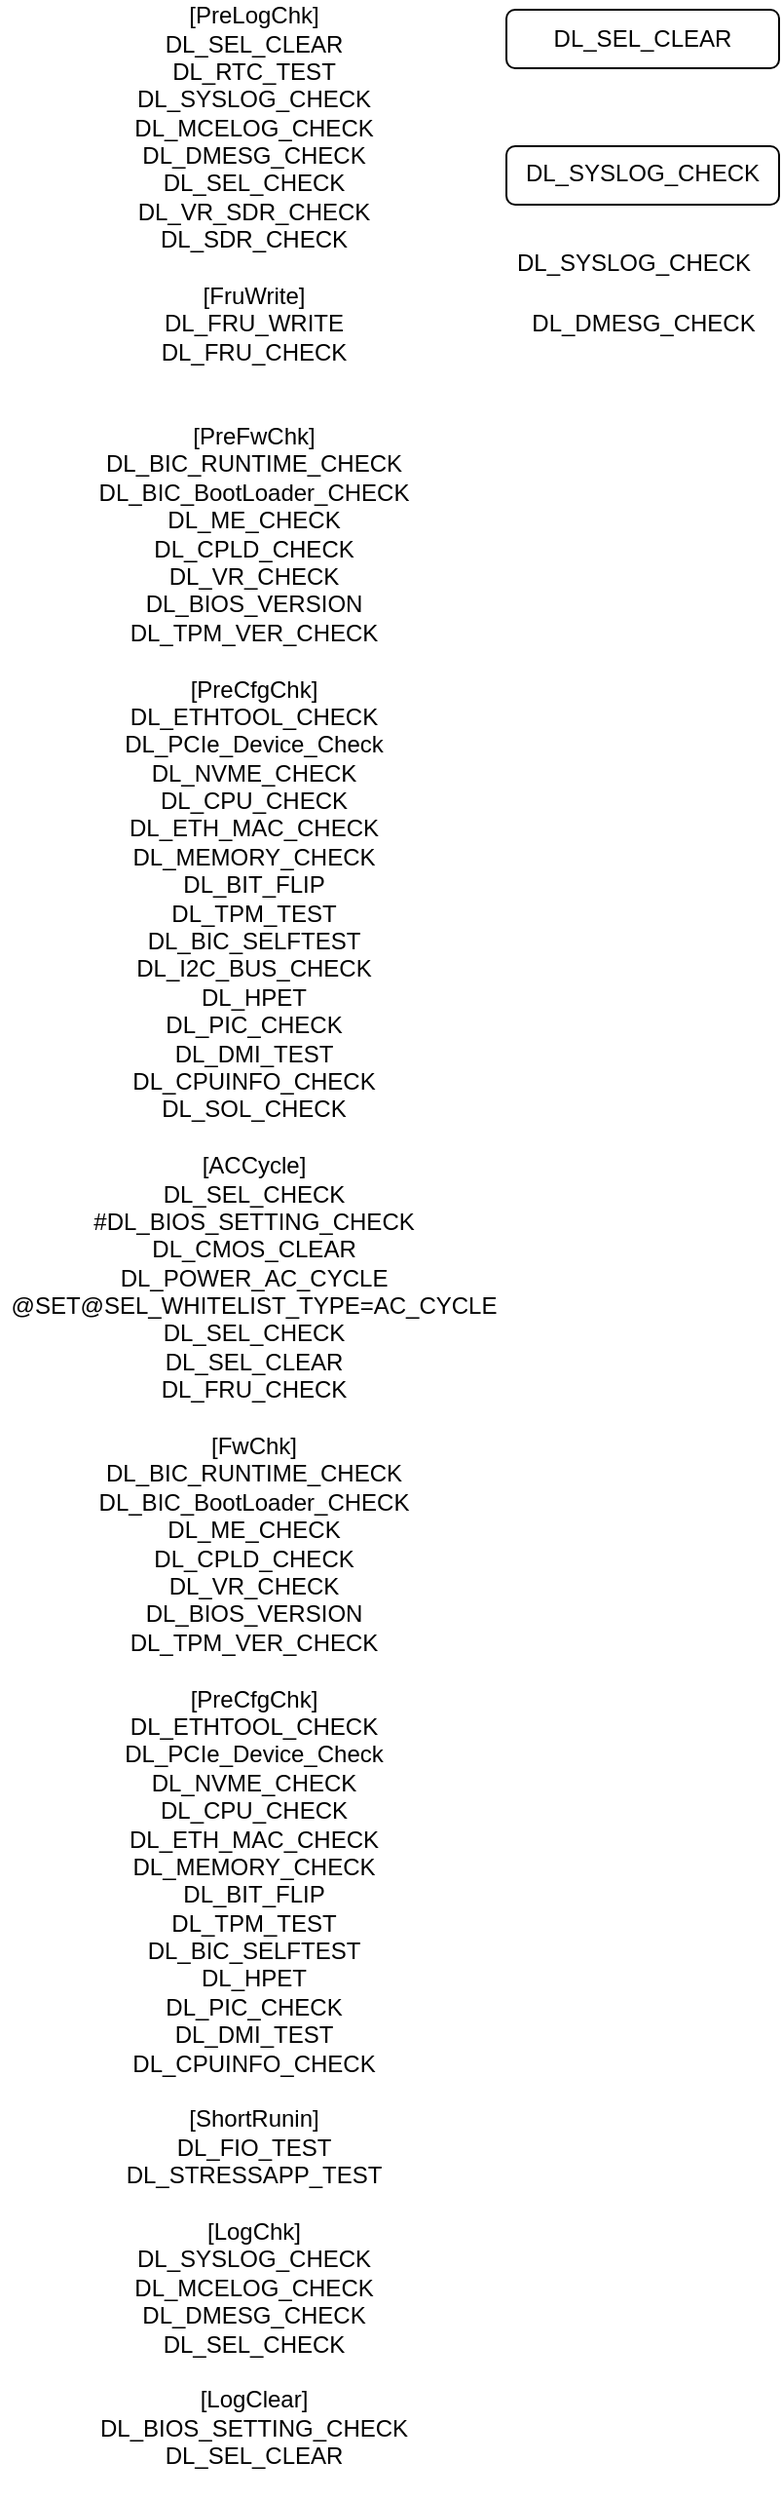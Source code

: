 <mxfile version="12.9.5" type="github">
  <diagram id="C5RBs43oDa-KdzZeNtuy" name="Page-1">
    <mxGraphModel dx="569" dy="2656" grid="1" gridSize="10" guides="1" tooltips="1" connect="1" arrows="1" fold="1" page="1" pageScale="1" pageWidth="827" pageHeight="1169" math="0" shadow="0">
      <root>
        <mxCell id="WIyWlLk6GJQsqaUBKTNV-0" />
        <mxCell id="WIyWlLk6GJQsqaUBKTNV-1" parent="WIyWlLk6GJQsqaUBKTNV-0" />
        <mxCell id="C9y109vxU3CH5QCrD-Q1-1" value="&lt;div&gt;[PreLogChk]&lt;/div&gt;&lt;div&gt;DL_SEL_CLEAR&lt;/div&gt;&lt;div&gt;DL_RTC_TEST&lt;/div&gt;&lt;div&gt;DL_SYSLOG_CHECK&lt;/div&gt;&lt;div&gt;DL_MCELOG_CHECK&lt;/div&gt;&lt;div&gt;DL_DMESG_CHECK&lt;/div&gt;&lt;div&gt;DL_SEL_CHECK&lt;/div&gt;&lt;div&gt;DL_VR_SDR_CHECK&lt;/div&gt;&lt;div&gt;DL_SDR_CHECK&lt;/div&gt;&lt;div&gt;&lt;br&gt;&lt;/div&gt;&lt;div&gt;[FruWrite]&lt;/div&gt;&lt;div&gt;DL_FRU_WRITE&lt;/div&gt;&lt;div&gt;DL_FRU_CHECK&lt;/div&gt;&lt;div&gt;&lt;br&gt;&lt;/div&gt;&lt;div&gt;&lt;br&gt;&lt;/div&gt;&lt;div&gt;[PreFwChk]&lt;/div&gt;&lt;div&gt;DL_BIC_RUNTIME_CHECK&lt;/div&gt;&lt;div&gt;DL_BIC_BootLoader_CHECK&lt;/div&gt;&lt;div&gt;DL_ME_CHECK&lt;/div&gt;&lt;div&gt;DL_CPLD_CHECK&lt;/div&gt;&lt;div&gt;DL_VR_CHECK&lt;/div&gt;&lt;div&gt;DL_BIOS_VERSION&lt;/div&gt;&lt;div&gt;DL_TPM_VER_CHECK&lt;/div&gt;&lt;div&gt;&lt;br&gt;&lt;/div&gt;&lt;div&gt;[PreCfgChk]&lt;/div&gt;&lt;div&gt;DL_ETHTOOL_CHECK&lt;/div&gt;&lt;div&gt;DL_PCIe_Device_Check&lt;/div&gt;&lt;div&gt;DL_NVME_CHECK&lt;/div&gt;&lt;div&gt;DL_CPU_CHECK&lt;/div&gt;&lt;div&gt;DL_ETH_MAC_CHECK&lt;/div&gt;&lt;div&gt;DL_MEMORY_CHECK&lt;/div&gt;&lt;div&gt;DL_BIT_FLIP&lt;/div&gt;&lt;div&gt;DL_TPM_TEST&lt;/div&gt;&lt;div&gt;DL_BIC_SELFTEST&lt;/div&gt;&lt;div&gt;DL_I2C_BUS_CHECK&lt;/div&gt;&lt;div&gt;DL_HPET&lt;/div&gt;&lt;div&gt;DL_PIC_CHECK&lt;/div&gt;&lt;div&gt;DL_DMI_TEST&lt;/div&gt;&lt;div&gt;DL_CPUINFO_CHECK&lt;/div&gt;&lt;div&gt;DL_SOL_CHECK&lt;/div&gt;&lt;div&gt;&lt;br&gt;&lt;/div&gt;&lt;div&gt;[ACCycle]&lt;/div&gt;&lt;div&gt;DL_SEL_CHECK&lt;/div&gt;&lt;div&gt;#DL_BIOS_SETTING_CHECK&lt;/div&gt;&lt;div&gt;DL_CMOS_CLEAR&lt;/div&gt;&lt;div&gt;DL_POWER_AC_CYCLE&lt;/div&gt;&lt;div&gt;@SET@SEL_WHITELIST_TYPE=AC_CYCLE&lt;/div&gt;&lt;div&gt;DL_SEL_CHECK&lt;/div&gt;&lt;div&gt;DL_SEL_CLEAR&lt;/div&gt;&lt;div&gt;DL_FRU_CHECK&lt;/div&gt;&lt;div&gt;&lt;br&gt;&lt;/div&gt;&lt;div&gt;[FwChk]&lt;/div&gt;&lt;div&gt;DL_BIC_RUNTIME_CHECK&lt;/div&gt;&lt;div&gt;DL_BIC_BootLoader_CHECK&lt;/div&gt;&lt;div&gt;DL_ME_CHECK&lt;/div&gt;&lt;div&gt;DL_CPLD_CHECK&lt;/div&gt;&lt;div&gt;DL_VR_CHECK&lt;/div&gt;&lt;div&gt;DL_BIOS_VERSION&lt;/div&gt;&lt;div&gt;DL_TPM_VER_CHECK&lt;/div&gt;&lt;div&gt;&lt;br&gt;&lt;/div&gt;&lt;div&gt;[PreCfgChk]&lt;/div&gt;&lt;div&gt;DL_ETHTOOL_CHECK&lt;/div&gt;&lt;div&gt;DL_PCIe_Device_Check&lt;/div&gt;&lt;div&gt;DL_NVME_CHECK&lt;/div&gt;&lt;div&gt;DL_CPU_CHECK&lt;/div&gt;&lt;div&gt;DL_ETH_MAC_CHECK&lt;/div&gt;&lt;div&gt;DL_MEMORY_CHECK&lt;/div&gt;&lt;div&gt;DL_BIT_FLIP&lt;/div&gt;&lt;div&gt;DL_TPM_TEST&lt;/div&gt;&lt;div&gt;DL_BIC_SELFTEST&lt;/div&gt;&lt;div&gt;DL_HPET&lt;/div&gt;&lt;div&gt;DL_PIC_CHECK&lt;/div&gt;&lt;div&gt;DL_DMI_TEST&lt;/div&gt;&lt;div&gt;DL_CPUINFO_CHECK&lt;/div&gt;&lt;div&gt;&lt;br&gt;&lt;/div&gt;&lt;div&gt;[ShortRunin]&lt;/div&gt;&lt;div&gt;DL_FIO_TEST&lt;/div&gt;&lt;div&gt;DL_STRESSAPP_TEST&lt;/div&gt;&lt;div&gt;&lt;br&gt;&lt;/div&gt;&lt;div&gt;[LogChk]&lt;/div&gt;&lt;div&gt;DL_SYSLOG_CHECK&lt;/div&gt;&lt;div&gt;DL_MCELOG_CHECK&lt;/div&gt;&lt;div&gt;DL_DMESG_CHECK&lt;/div&gt;&lt;div&gt;DL_SEL_CHECK&lt;/div&gt;&lt;div&gt;&lt;br&gt;&lt;/div&gt;&lt;div&gt;[LogClear]&lt;/div&gt;&lt;div&gt;DL_BIOS_SETTING_CHECK&lt;/div&gt;&lt;div&gt;DL_SEL_CLEAR&lt;/div&gt;&lt;div&gt;&lt;br&gt;&lt;/div&gt;" style="text;html=1;align=center;verticalAlign=middle;resizable=0;points=[];autosize=1;" parent="WIyWlLk6GJQsqaUBKTNV-1" vertex="1">
          <mxGeometry y="-1169" width="260" height="1250" as="geometry" />
        </mxCell>
        <mxCell id="C9y109vxU3CH5QCrD-Q1-4" value="DL_SEL_CLEAR" style="rounded=1;whiteSpace=wrap;html=1;" parent="WIyWlLk6GJQsqaUBKTNV-1" vertex="1">
          <mxGeometry x="260" y="-1180" width="140" height="30" as="geometry" />
        </mxCell>
        <mxCell id="5P_ujj33bgHj1NYLvx-D-0" value="&lt;div style=&quot;white-space: nowrap&quot;&gt;DL_SYSLOG_CHECK&lt;/div&gt;&lt;div&gt;&lt;br&gt;&lt;/div&gt;" style="rounded=1;whiteSpace=wrap;html=1;verticalAlign=top;horizontal=1;fontStyle=0;" vertex="1" parent="WIyWlLk6GJQsqaUBKTNV-1">
          <mxGeometry x="260" y="-1110" width="140" height="30" as="geometry" />
        </mxCell>
        <mxCell id="5P_ujj33bgHj1NYLvx-D-1" value="DL_SYSLOG_CHECK" style="text;html=1;align=center;verticalAlign=middle;resizable=0;points=[];autosize=1;" vertex="1" parent="WIyWlLk6GJQsqaUBKTNV-1">
          <mxGeometry x="255" y="-1060" width="140" height="20" as="geometry" />
        </mxCell>
        <mxCell id="5P_ujj33bgHj1NYLvx-D-2" value="&lt;div&gt;DL_DMESG_CHECK&lt;/div&gt;" style="text;html=1;align=center;verticalAlign=middle;resizable=0;points=[];autosize=1;" vertex="1" parent="WIyWlLk6GJQsqaUBKTNV-1">
          <mxGeometry x="265" y="-1029" width="130" height="20" as="geometry" />
        </mxCell>
      </root>
    </mxGraphModel>
  </diagram>
</mxfile>
